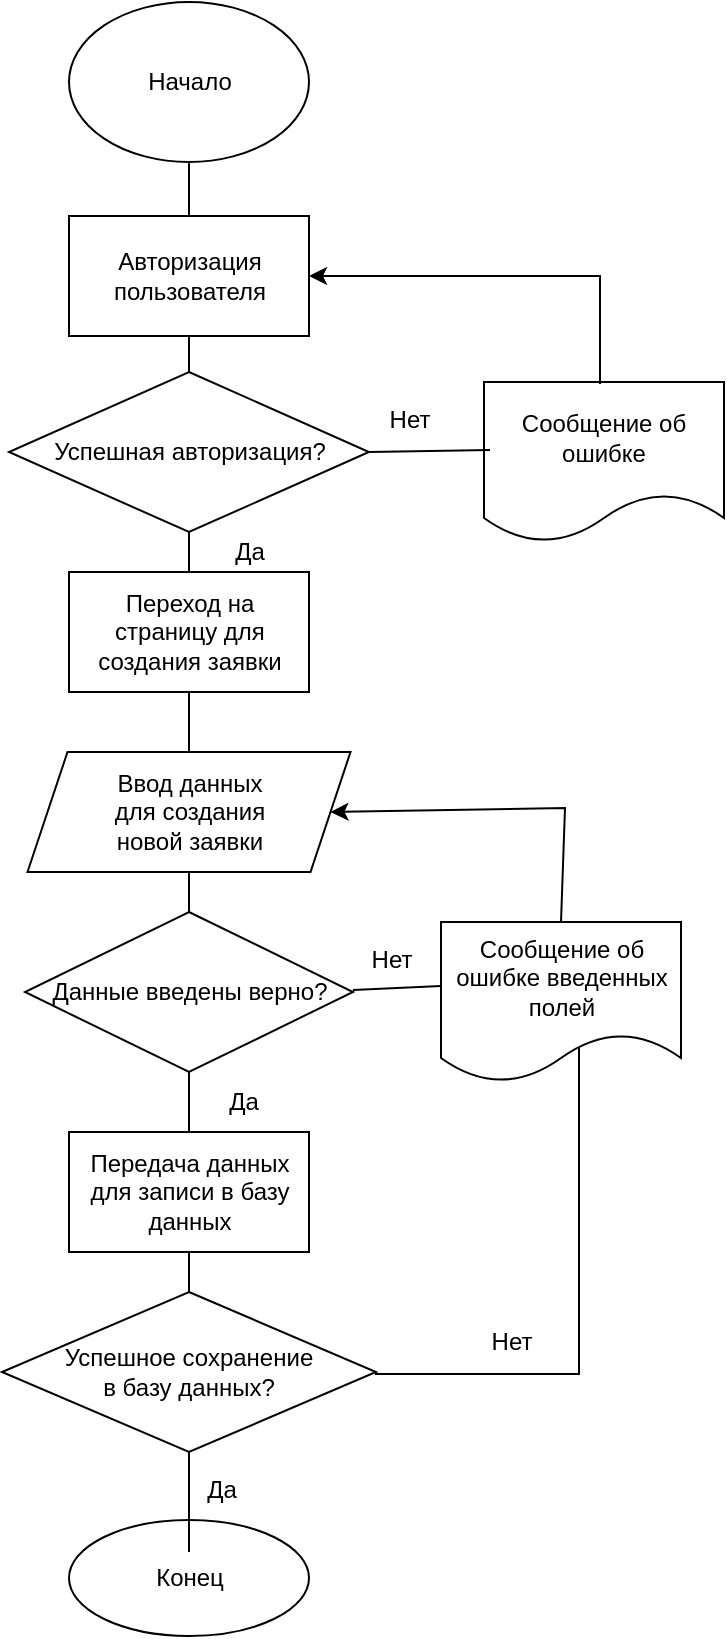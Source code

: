 <mxfile version="26.0.4">
  <diagram name="Страница — 1" id="qahrgGynOrNXfbnDQ_Mv">
    <mxGraphModel dx="1426" dy="825" grid="0" gridSize="10" guides="1" tooltips="1" connect="1" arrows="1" fold="1" page="1" pageScale="1" pageWidth="827" pageHeight="1169" math="0" shadow="0">
      <root>
        <mxCell id="0" />
        <mxCell id="1" parent="0" />
        <mxCell id="UUMkJOB2ml4v5bFVv4_H-1" value="Начало" style="ellipse;whiteSpace=wrap;html=1;" vertex="1" parent="1">
          <mxGeometry x="368.5" y="56" width="120" height="80" as="geometry" />
        </mxCell>
        <mxCell id="UUMkJOB2ml4v5bFVv4_H-2" value="Авторизация пользователя" style="rounded=0;whiteSpace=wrap;html=1;" vertex="1" parent="1">
          <mxGeometry x="368.5" y="163" width="120" height="60" as="geometry" />
        </mxCell>
        <mxCell id="UUMkJOB2ml4v5bFVv4_H-3" value="Успешная авторизация?" style="rhombus;whiteSpace=wrap;html=1;" vertex="1" parent="1">
          <mxGeometry x="338.5" y="241" width="180" height="80" as="geometry" />
        </mxCell>
        <mxCell id="UUMkJOB2ml4v5bFVv4_H-4" value="Переход на страницу для создания заявки" style="rounded=0;whiteSpace=wrap;html=1;" vertex="1" parent="1">
          <mxGeometry x="368.5" y="341" width="120" height="60" as="geometry" />
        </mxCell>
        <mxCell id="UUMkJOB2ml4v5bFVv4_H-5" value="Ввод данных &lt;br&gt;для создания &lt;br&gt;новой заявки" style="shape=parallelogram;perimeter=parallelogramPerimeter;whiteSpace=wrap;html=1;fixedSize=1;" vertex="1" parent="1">
          <mxGeometry x="347.75" y="431" width="161.5" height="60" as="geometry" />
        </mxCell>
        <mxCell id="UUMkJOB2ml4v5bFVv4_H-6" value="Данные введены верно?" style="rhombus;whiteSpace=wrap;html=1;" vertex="1" parent="1">
          <mxGeometry x="346.5" y="511" width="164" height="80" as="geometry" />
        </mxCell>
        <mxCell id="UUMkJOB2ml4v5bFVv4_H-7" value="Сообщение об ошибке введенных полей" style="shape=document;whiteSpace=wrap;html=1;boundedLbl=1;" vertex="1" parent="1">
          <mxGeometry x="554.5" y="516" width="120" height="80" as="geometry" />
        </mxCell>
        <mxCell id="UUMkJOB2ml4v5bFVv4_H-8" value="Передача данных для записи в базу данных" style="rounded=0;whiteSpace=wrap;html=1;" vertex="1" parent="1">
          <mxGeometry x="368.5" y="621" width="120" height="60" as="geometry" />
        </mxCell>
        <mxCell id="UUMkJOB2ml4v5bFVv4_H-9" value="Успешное сохранение&lt;br&gt;в базу данных?" style="rhombus;whiteSpace=wrap;html=1;" vertex="1" parent="1">
          <mxGeometry x="335" y="701" width="187" height="80" as="geometry" />
        </mxCell>
        <mxCell id="UUMkJOB2ml4v5bFVv4_H-10" value="Конец" style="ellipse;whiteSpace=wrap;html=1;" vertex="1" parent="1">
          <mxGeometry x="368.5" y="815" width="120" height="58" as="geometry" />
        </mxCell>
        <mxCell id="UUMkJOB2ml4v5bFVv4_H-11" value="" style="endArrow=none;html=1;rounded=0;exitX=0.5;exitY=0;exitDx=0;exitDy=0;entryX=0.5;entryY=1;entryDx=0;entryDy=0;" edge="1" parent="1" source="UUMkJOB2ml4v5bFVv4_H-8" target="UUMkJOB2ml4v5bFVv4_H-6">
          <mxGeometry width="50" height="50" relative="1" as="geometry">
            <mxPoint x="380.5" y="641" as="sourcePoint" />
            <mxPoint x="428.5" y="593" as="targetPoint" />
          </mxGeometry>
        </mxCell>
        <mxCell id="UUMkJOB2ml4v5bFVv4_H-12" value="" style="endArrow=none;html=1;rounded=0;entryX=0.5;entryY=1;entryDx=0;entryDy=0;" edge="1" parent="1" target="UUMkJOB2ml4v5bFVv4_H-5">
          <mxGeometry width="50" height="50" relative="1" as="geometry">
            <mxPoint x="428.5" y="511" as="sourcePoint" />
            <mxPoint x="478.5" y="461" as="targetPoint" />
          </mxGeometry>
        </mxCell>
        <mxCell id="UUMkJOB2ml4v5bFVv4_H-13" value="" style="endArrow=none;html=1;rounded=0;exitX=0.5;exitY=1;exitDx=0;exitDy=0;entryX=0.5;entryY=0;entryDx=0;entryDy=0;" edge="1" parent="1" source="UUMkJOB2ml4v5bFVv4_H-8" target="UUMkJOB2ml4v5bFVv4_H-9">
          <mxGeometry width="50" height="50" relative="1" as="geometry">
            <mxPoint x="424.5" y="692" as="sourcePoint" />
            <mxPoint x="429.5" y="701" as="targetPoint" />
          </mxGeometry>
        </mxCell>
        <mxCell id="UUMkJOB2ml4v5bFVv4_H-14" value="" style="endArrow=none;html=1;rounded=0;exitX=0.5;exitY=0;exitDx=0;exitDy=0;" edge="1" parent="1">
          <mxGeometry width="50" height="50" relative="1" as="geometry">
            <mxPoint x="428.5" y="831" as="sourcePoint" />
            <mxPoint x="428.5" y="781" as="targetPoint" />
          </mxGeometry>
        </mxCell>
        <mxCell id="UUMkJOB2ml4v5bFVv4_H-15" value="" style="endArrow=none;html=1;rounded=0;" edge="1" parent="1">
          <mxGeometry width="50" height="50" relative="1" as="geometry">
            <mxPoint x="510.5" y="550" as="sourcePoint" />
            <mxPoint x="554.5" y="548" as="targetPoint" />
          </mxGeometry>
        </mxCell>
        <mxCell id="UUMkJOB2ml4v5bFVv4_H-16" value="Нет" style="text;html=1;align=center;verticalAlign=middle;whiteSpace=wrap;rounded=0;" vertex="1" parent="1">
          <mxGeometry x="499.5" y="520" width="60" height="30" as="geometry" />
        </mxCell>
        <mxCell id="UUMkJOB2ml4v5bFVv4_H-17" value="Да" style="text;html=1;align=center;verticalAlign=middle;whiteSpace=wrap;rounded=0;" vertex="1" parent="1">
          <mxGeometry x="425.5" y="591" width="60" height="30" as="geometry" />
        </mxCell>
        <mxCell id="UUMkJOB2ml4v5bFVv4_H-18" value="Да" style="text;html=1;align=center;verticalAlign=middle;whiteSpace=wrap;rounded=0;" vertex="1" parent="1">
          <mxGeometry x="414.5" y="785" width="60" height="30" as="geometry" />
        </mxCell>
        <mxCell id="UUMkJOB2ml4v5bFVv4_H-19" value="" style="endArrow=classic;html=1;rounded=0;entryX=1;entryY=0.5;entryDx=0;entryDy=0;exitX=0.5;exitY=0;exitDx=0;exitDy=0;" edge="1" parent="1" source="UUMkJOB2ml4v5bFVv4_H-7" target="UUMkJOB2ml4v5bFVv4_H-5">
          <mxGeometry width="50" height="50" relative="1" as="geometry">
            <mxPoint x="619.5" y="514" as="sourcePoint" />
            <mxPoint x="663.5" y="467" as="targetPoint" />
            <Array as="points">
              <mxPoint x="616.5" y="459" />
            </Array>
          </mxGeometry>
        </mxCell>
        <mxCell id="UUMkJOB2ml4v5bFVv4_H-20" value="Нет" style="text;html=1;align=center;verticalAlign=middle;whiteSpace=wrap;rounded=0;" vertex="1" parent="1">
          <mxGeometry x="559.5" y="711" width="60" height="30" as="geometry" />
        </mxCell>
        <mxCell id="UUMkJOB2ml4v5bFVv4_H-21" value="" style="endArrow=none;html=1;rounded=0;entryX=0.575;entryY=0.788;entryDx=0;entryDy=0;entryPerimeter=0;" edge="1" parent="1">
          <mxGeometry width="50" height="50" relative="1" as="geometry">
            <mxPoint x="521.5" y="742" as="sourcePoint" />
            <mxPoint x="623.5" y="579" as="targetPoint" />
            <Array as="points">
              <mxPoint x="623.5" y="742" />
            </Array>
          </mxGeometry>
        </mxCell>
        <mxCell id="UUMkJOB2ml4v5bFVv4_H-22" value="" style="endArrow=none;html=1;rounded=0;exitX=0.5;exitY=0;exitDx=0;exitDy=0;entryX=0.5;entryY=1;entryDx=0;entryDy=0;" edge="1" parent="1" source="UUMkJOB2ml4v5bFVv4_H-2" target="UUMkJOB2ml4v5bFVv4_H-1">
          <mxGeometry width="50" height="50" relative="1" as="geometry">
            <mxPoint x="383" y="186" as="sourcePoint" />
            <mxPoint x="433" y="136" as="targetPoint" />
          </mxGeometry>
        </mxCell>
        <mxCell id="UUMkJOB2ml4v5bFVv4_H-23" value="" style="endArrow=none;html=1;rounded=0;exitX=0.5;exitY=0;exitDx=0;exitDy=0;entryX=0.5;entryY=1;entryDx=0;entryDy=0;" edge="1" parent="1" source="UUMkJOB2ml4v5bFVv4_H-3" target="UUMkJOB2ml4v5bFVv4_H-2">
          <mxGeometry width="50" height="50" relative="1" as="geometry">
            <mxPoint x="380" y="274" as="sourcePoint" />
            <mxPoint x="430" y="224" as="targetPoint" />
          </mxGeometry>
        </mxCell>
        <mxCell id="UUMkJOB2ml4v5bFVv4_H-25" value="" style="endArrow=none;html=1;rounded=0;exitX=0.5;exitY=0;exitDx=0;exitDy=0;entryX=0.5;entryY=1;entryDx=0;entryDy=0;" edge="1" parent="1" source="UUMkJOB2ml4v5bFVv4_H-4" target="UUMkJOB2ml4v5bFVv4_H-3">
          <mxGeometry width="50" height="50" relative="1" as="geometry">
            <mxPoint x="380" y="369" as="sourcePoint" />
            <mxPoint x="430" y="319" as="targetPoint" />
          </mxGeometry>
        </mxCell>
        <mxCell id="UUMkJOB2ml4v5bFVv4_H-26" value="Да" style="text;html=1;align=center;verticalAlign=middle;whiteSpace=wrap;rounded=0;" vertex="1" parent="1">
          <mxGeometry x="428.5" y="316" width="60" height="30" as="geometry" />
        </mxCell>
        <mxCell id="UUMkJOB2ml4v5bFVv4_H-27" value="Сообщение об ошибке" style="shape=document;whiteSpace=wrap;html=1;boundedLbl=1;" vertex="1" parent="1">
          <mxGeometry x="576" y="246" width="120" height="80" as="geometry" />
        </mxCell>
        <mxCell id="UUMkJOB2ml4v5bFVv4_H-28" value="" style="endArrow=none;html=1;rounded=0;entryX=0.025;entryY=0.425;entryDx=0;entryDy=0;entryPerimeter=0;exitX=1;exitY=0.5;exitDx=0;exitDy=0;" edge="1" parent="1" source="UUMkJOB2ml4v5bFVv4_H-3" target="UUMkJOB2ml4v5bFVv4_H-27">
          <mxGeometry width="50" height="50" relative="1" as="geometry">
            <mxPoint x="518" y="282" as="sourcePoint" />
            <mxPoint x="568" y="232" as="targetPoint" />
          </mxGeometry>
        </mxCell>
        <mxCell id="UUMkJOB2ml4v5bFVv4_H-29" value="" style="endArrow=classic;html=1;rounded=0;entryX=1;entryY=0.5;entryDx=0;entryDy=0;" edge="1" parent="1" target="UUMkJOB2ml4v5bFVv4_H-2">
          <mxGeometry width="50" height="50" relative="1" as="geometry">
            <mxPoint x="634" y="247" as="sourcePoint" />
            <mxPoint x="684" y="197" as="targetPoint" />
            <Array as="points">
              <mxPoint x="634" y="193" />
            </Array>
          </mxGeometry>
        </mxCell>
        <mxCell id="UUMkJOB2ml4v5bFVv4_H-30" value="Нет" style="text;html=1;align=center;verticalAlign=middle;whiteSpace=wrap;rounded=0;" vertex="1" parent="1">
          <mxGeometry x="509" y="250" width="60" height="30" as="geometry" />
        </mxCell>
        <mxCell id="UUMkJOB2ml4v5bFVv4_H-31" value="" style="endArrow=none;html=1;rounded=0;exitX=0.5;exitY=0;exitDx=0;exitDy=0;entryX=0.5;entryY=1;entryDx=0;entryDy=0;" edge="1" parent="1" source="UUMkJOB2ml4v5bFVv4_H-5" target="UUMkJOB2ml4v5bFVv4_H-4">
          <mxGeometry width="50" height="50" relative="1" as="geometry">
            <mxPoint x="382" y="451" as="sourcePoint" />
            <mxPoint x="432" y="401" as="targetPoint" />
          </mxGeometry>
        </mxCell>
      </root>
    </mxGraphModel>
  </diagram>
</mxfile>
